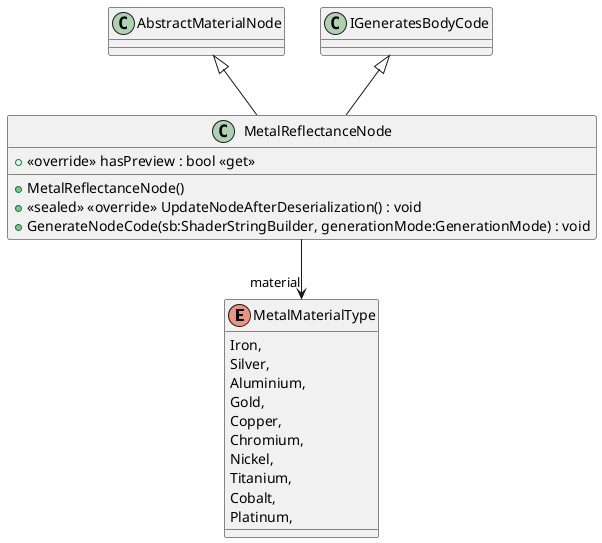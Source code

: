 @startuml
enum MetalMaterialType {
    Iron,
    Silver,
    Aluminium,
    Gold,
    Copper,
    Chromium,
    Nickel,
    Titanium,
    Cobalt,
    Platinum,
}
class MetalReflectanceNode {
    + MetalReflectanceNode()
    + <<override>> hasPreview : bool <<get>>
    + <<sealed>> <<override>> UpdateNodeAfterDeserialization() : void
    + GenerateNodeCode(sb:ShaderStringBuilder, generationMode:GenerationMode) : void
}
AbstractMaterialNode <|-- MetalReflectanceNode
IGeneratesBodyCode <|-- MetalReflectanceNode
MetalReflectanceNode --> "material" MetalMaterialType
@enduml

